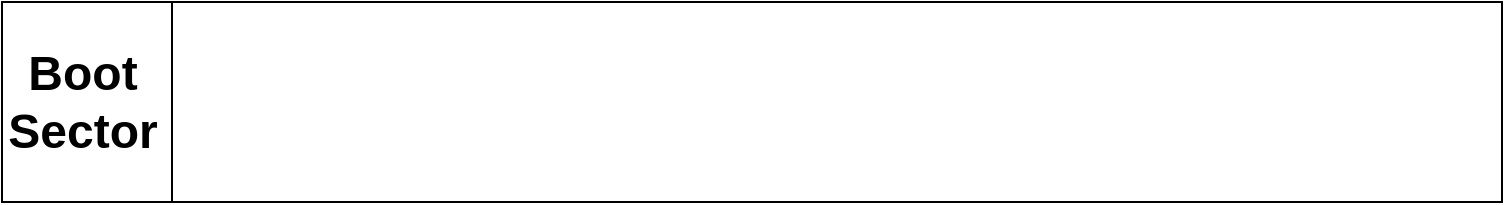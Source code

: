 <mxfile version="15.2.9" type="github">
  <diagram id="prtHgNgQTEPvFCAcTncT" name="Page-1">
    <mxGraphModel dx="1038" dy="521" grid="1" gridSize="10" guides="1" tooltips="1" connect="1" arrows="1" fold="1" page="1" pageScale="1" pageWidth="827" pageHeight="1169" math="0" shadow="0">
      <root>
        <mxCell id="0" />
        <mxCell id="1" parent="0" />
        <mxCell id="b9YMpVK1cU2BV_z4t6fd-1" value="" style="rounded=0;whiteSpace=wrap;html=1;" vertex="1" parent="1">
          <mxGeometry x="40" y="200" width="750" height="100" as="geometry" />
        </mxCell>
        <mxCell id="b9YMpVK1cU2BV_z4t6fd-7" value="" style="line;strokeWidth=1;direction=south;html=1;" vertex="1" parent="1">
          <mxGeometry x="120" y="200" width="10" height="100" as="geometry" />
        </mxCell>
        <mxCell id="b9YMpVK1cU2BV_z4t6fd-9" value="Boot&lt;br&gt;Sector" style="text;strokeColor=none;fillColor=none;html=1;fontSize=24;fontStyle=1;verticalAlign=middle;align=center;" vertex="1" parent="1">
          <mxGeometry x="40" y="200" width="80" height="100" as="geometry" />
        </mxCell>
      </root>
    </mxGraphModel>
  </diagram>
</mxfile>
